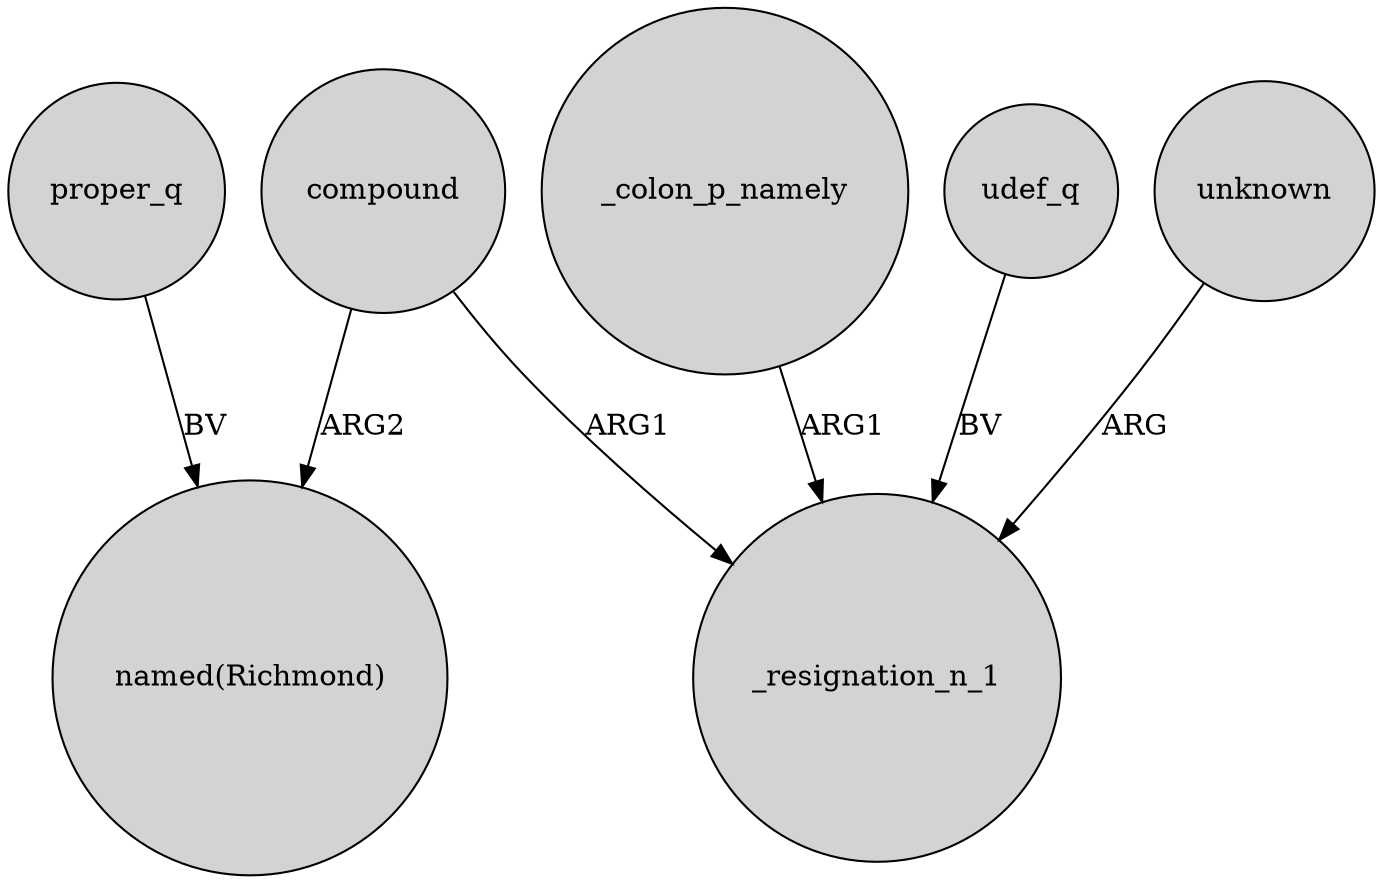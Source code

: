 digraph {
	node [shape=circle style=filled]
	compound -> "named(Richmond)" [label=ARG2]
	proper_q -> "named(Richmond)" [label=BV]
	unknown -> _resignation_n_1 [label=ARG]
	compound -> _resignation_n_1 [label=ARG1]
	_colon_p_namely -> _resignation_n_1 [label=ARG1]
	udef_q -> _resignation_n_1 [label=BV]
}
